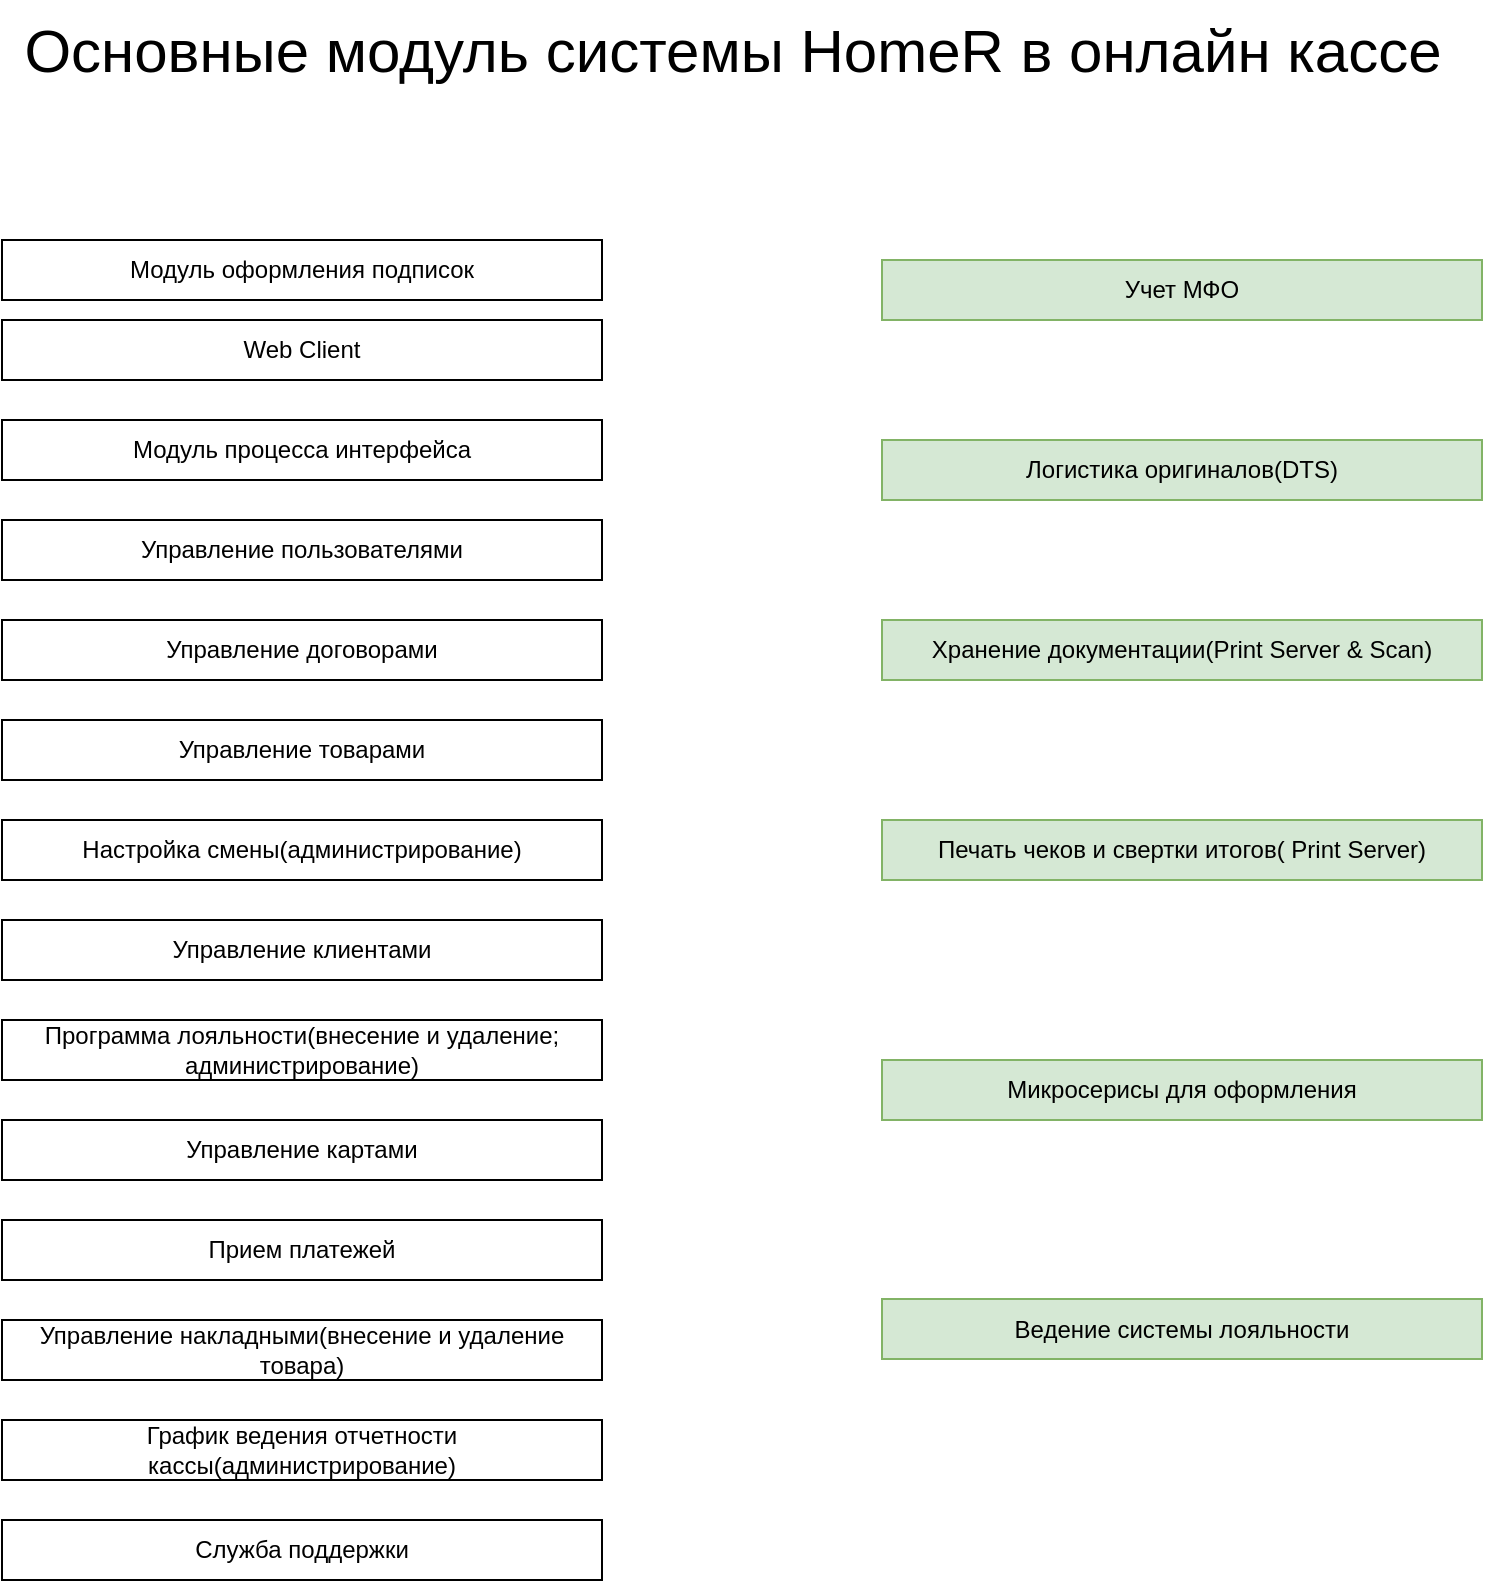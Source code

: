 <mxfile version="24.0.4" type="device" pages="2">
  <diagram id="prtHgNgQTEPvFCAcTncT" name="Page-1">
    <mxGraphModel dx="1500" dy="2080" grid="1" gridSize="10" guides="1" tooltips="1" connect="1" arrows="1" fold="1" page="1" pageScale="1" pageWidth="827" pageHeight="1169" math="0" shadow="0">
      <root>
        <mxCell id="0" />
        <mxCell id="1" parent="0" />
        <mxCell id="fTQ5BRiKCsdlucWEUwko-1" value="Логистика оригиналов(DTS)" style="rounded=0;whiteSpace=wrap;html=1;fillColor=#d5e8d4;strokeColor=#82b366;" vertex="1" parent="1">
          <mxGeometry x="480" y="140" width="300" height="30" as="geometry" />
        </mxCell>
        <mxCell id="fTQ5BRiKCsdlucWEUwko-2" value="Web Client" style="rounded=0;whiteSpace=wrap;html=1;" vertex="1" parent="1">
          <mxGeometry x="40" y="80" width="300" height="30" as="geometry" />
        </mxCell>
        <mxCell id="fTQ5BRiKCsdlucWEUwko-3" value="Модуль процесса интерфейса" style="rounded=0;whiteSpace=wrap;html=1;" vertex="1" parent="1">
          <mxGeometry x="40" y="130" width="300" height="30" as="geometry" />
        </mxCell>
        <mxCell id="fTQ5BRiKCsdlucWEUwko-4" value="Управление пользователями" style="rounded=0;whiteSpace=wrap;html=1;" vertex="1" parent="1">
          <mxGeometry x="40" y="180" width="300" height="30" as="geometry" />
        </mxCell>
        <mxCell id="fTQ5BRiKCsdlucWEUwko-5" value="Управление договорами" style="rounded=0;whiteSpace=wrap;html=1;" vertex="1" parent="1">
          <mxGeometry x="40" y="230" width="300" height="30" as="geometry" />
        </mxCell>
        <mxCell id="fTQ5BRiKCsdlucWEUwko-6" value="Управление товарами" style="rounded=0;whiteSpace=wrap;html=1;" vertex="1" parent="1">
          <mxGeometry x="40" y="280" width="300" height="30" as="geometry" />
        </mxCell>
        <mxCell id="fTQ5BRiKCsdlucWEUwko-7" value="Настройка смены(администрирование)" style="rounded=0;whiteSpace=wrap;html=1;" vertex="1" parent="1">
          <mxGeometry x="40" y="330" width="300" height="30" as="geometry" />
        </mxCell>
        <mxCell id="fTQ5BRiKCsdlucWEUwko-8" value="Управление клиентами" style="rounded=0;whiteSpace=wrap;html=1;" vertex="1" parent="1">
          <mxGeometry x="40" y="380" width="300" height="30" as="geometry" />
        </mxCell>
        <mxCell id="fTQ5BRiKCsdlucWEUwko-9" value="&lt;font style=&quot;font-size: 30px;&quot;&gt;Основные модуль системы HomeR в онлайн кассе&lt;/font&gt;" style="text;html=1;align=center;verticalAlign=middle;resizable=0;points=[];autosize=1;strokeColor=none;fillColor=none;" vertex="1" parent="1">
          <mxGeometry x="40" y="-80" width="730" height="50" as="geometry" />
        </mxCell>
        <mxCell id="fTQ5BRiKCsdlucWEUwko-10" value="Программа лояльности(внесение и удаление; администрирование)" style="rounded=0;whiteSpace=wrap;html=1;" vertex="1" parent="1">
          <mxGeometry x="40" y="430" width="300" height="30" as="geometry" />
        </mxCell>
        <mxCell id="fTQ5BRiKCsdlucWEUwko-11" value="Управление картами" style="rounded=0;whiteSpace=wrap;html=1;" vertex="1" parent="1">
          <mxGeometry x="40" y="480" width="300" height="30" as="geometry" />
        </mxCell>
        <mxCell id="fTQ5BRiKCsdlucWEUwko-12" value="Прием платежей" style="rounded=0;whiteSpace=wrap;html=1;" vertex="1" parent="1">
          <mxGeometry x="40" y="530" width="300" height="30" as="geometry" />
        </mxCell>
        <mxCell id="fTQ5BRiKCsdlucWEUwko-13" value="Управление накладными(внесение и удаление товара)" style="rounded=0;whiteSpace=wrap;html=1;" vertex="1" parent="1">
          <mxGeometry x="40" y="580" width="300" height="30" as="geometry" />
        </mxCell>
        <mxCell id="fTQ5BRiKCsdlucWEUwko-14" value="График ведения отчетности кассы(администрирование)" style="rounded=0;whiteSpace=wrap;html=1;" vertex="1" parent="1">
          <mxGeometry x="40" y="630" width="300" height="30" as="geometry" />
        </mxCell>
        <mxCell id="fTQ5BRiKCsdlucWEUwko-15" value="Служба поддержки" style="rounded=0;whiteSpace=wrap;html=1;" vertex="1" parent="1">
          <mxGeometry x="40" y="680" width="300" height="30" as="geometry" />
        </mxCell>
        <mxCell id="fTQ5BRiKCsdlucWEUwko-16" value="Модуль оформления подписок" style="rounded=0;whiteSpace=wrap;html=1;" vertex="1" parent="1">
          <mxGeometry x="40" y="40" width="300" height="30" as="geometry" />
        </mxCell>
        <mxCell id="fTQ5BRiKCsdlucWEUwko-17" value="Учет МФО" style="rounded=0;whiteSpace=wrap;html=1;fillColor=#d5e8d4;strokeColor=#82b366;" vertex="1" parent="1">
          <mxGeometry x="480" y="50" width="300" height="30" as="geometry" />
        </mxCell>
        <mxCell id="fTQ5BRiKCsdlucWEUwko-18" value="Хранение документации(Print Server &amp;amp; Scan)" style="rounded=0;whiteSpace=wrap;html=1;fillColor=#d5e8d4;strokeColor=#82b366;" vertex="1" parent="1">
          <mxGeometry x="480" y="230" width="300" height="30" as="geometry" />
        </mxCell>
        <mxCell id="fTQ5BRiKCsdlucWEUwko-19" value="Микросерисы для оформления" style="rounded=0;whiteSpace=wrap;html=1;fillColor=#d5e8d4;strokeColor=#82b366;" vertex="1" parent="1">
          <mxGeometry x="480" y="450" width="300" height="30" as="geometry" />
        </mxCell>
        <mxCell id="fTQ5BRiKCsdlucWEUwko-20" value="Печать чеков и свертки итогов( Print Server)" style="rounded=0;whiteSpace=wrap;html=1;fillColor=#d5e8d4;strokeColor=#82b366;" vertex="1" parent="1">
          <mxGeometry x="480" y="330" width="300" height="30" as="geometry" />
        </mxCell>
        <mxCell id="fTQ5BRiKCsdlucWEUwko-21" value="Ведение системы лояльности" style="rounded=0;whiteSpace=wrap;html=1;fillColor=#d5e8d4;strokeColor=#82b366;" vertex="1" parent="1">
          <mxGeometry x="480" y="569.5" width="300" height="30" as="geometry" />
        </mxCell>
      </root>
    </mxGraphModel>
  </diagram>
  <diagram id="Pq3zgJZYLH5eNS4M2BVL" name="Страница — 2">
    <mxGraphModel dx="1050" dy="1807" grid="1" gridSize="10" guides="1" tooltips="1" connect="1" arrows="1" fold="1" page="1" pageScale="1" pageWidth="827" pageHeight="1169" math="0" shadow="0">
      <root>
        <mxCell id="0" />
        <mxCell id="1" parent="0" />
        <mxCell id="7l5FA0j5jjMuPFOfa22k-1" value="" style="shape=folder;fontStyle=1;spacingTop=10;tabWidth=40;tabHeight=14;tabPosition=left;html=1;whiteSpace=wrap;" vertex="1" parent="1">
          <mxGeometry x="480" y="28" width="910" height="462" as="geometry" />
        </mxCell>
        <mxCell id="7l5FA0j5jjMuPFOfa22k-2" value="&lt;font style=&quot;font-size: 30px;&quot;&gt;Взаимодействие &lt;font style=&quot;font-size: 30px;&quot;&gt;модулей &lt;/font&gt;HomeR&lt;/font&gt;" style="text;html=1;align=center;verticalAlign=middle;resizable=0;points=[];autosize=1;strokeColor=none;fillColor=none;" vertex="1" parent="1">
          <mxGeometry x="290" y="-60" width="490" height="50" as="geometry" />
        </mxCell>
        <mxCell id="7l5FA0j5jjMuPFOfa22k-3" value="Campain Menagement" style="text;html=1;align=center;verticalAlign=middle;resizable=0;points=[];autosize=1;strokeColor=none;fillColor=none;fontStyle=1" vertex="1" parent="1">
          <mxGeometry x="30" y="28" width="140" height="30" as="geometry" />
        </mxCell>
        <mxCell id="7l5FA0j5jjMuPFOfa22k-4" value="Subcribe" style="text;html=1;align=center;verticalAlign=middle;resizable=0;points=[];autosize=1;strokeColor=none;fillColor=none;fontStyle=1" vertex="1" parent="1">
          <mxGeometry x="30" y="80" width="70" height="30" as="geometry" />
        </mxCell>
        <mxCell id="qd-akdCzJQSFdKzOFNLv-1" value="Product Menagement" style="text;html=1;align=center;verticalAlign=middle;resizable=0;points=[];autosize=1;strokeColor=none;fillColor=none;fontStyle=1" vertex="1" parent="1">
          <mxGeometry x="30" y="190" width="140" height="30" as="geometry" />
        </mxCell>
        <mxCell id="qd-akdCzJQSFdKzOFNLv-3" value="Administrator" style="text;html=1;align=center;verticalAlign=middle;resizable=0;points=[];autosize=1;strokeColor=none;fillColor=none;" vertex="1" parent="1">
          <mxGeometry x="110" y="58" width="90" height="30" as="geometry" />
        </mxCell>
        <mxCell id="qd-akdCzJQSFdKzOFNLv-4" value="" style="triangle;whiteSpace=wrap;html=1;" vertex="1" parent="1">
          <mxGeometry x="30" y="38" width="10" height="10" as="geometry" />
        </mxCell>
        <mxCell id="qd-akdCzJQSFdKzOFNLv-5" value="" style="triangle;whiteSpace=wrap;html=1;" vertex="1" parent="1">
          <mxGeometry x="30" y="90" width="10" height="10" as="geometry" />
        </mxCell>
        <mxCell id="qd-akdCzJQSFdKzOFNLv-6" value="" style="triangle;whiteSpace=wrap;html=1;" vertex="1" parent="1">
          <mxGeometry x="30" y="200" width="10" height="10" as="geometry" />
        </mxCell>
        <mxCell id="qd-akdCzJQSFdKzOFNLv-7" value="terms of Use" style="text;html=1;align=center;verticalAlign=middle;resizable=0;points=[];autosize=1;strokeColor=none;fillColor=none;" vertex="1" parent="1">
          <mxGeometry x="120" y="100" width="90" height="30" as="geometry" />
        </mxCell>
        <mxCell id="qd-akdCzJQSFdKzOFNLv-8" value="Web contract" style="text;html=1;align=center;verticalAlign=middle;resizable=0;points=[];autosize=1;strokeColor=none;fillColor=none;" vertex="1" parent="1">
          <mxGeometry x="120" y="120" width="90" height="30" as="geometry" />
        </mxCell>
        <mxCell id="qd-akdCzJQSFdKzOFNLv-10" value="Contract Organization - client" style="text;html=1;align=center;verticalAlign=middle;resizable=0;points=[];autosize=1;strokeColor=none;fillColor=none;" vertex="1" parent="1">
          <mxGeometry x="120" y="160" width="180" height="30" as="geometry" />
        </mxCell>
        <mxCell id="qd-akdCzJQSFdKzOFNLv-11" value="Document Movement(tracing)" style="text;html=1;align=center;verticalAlign=middle;resizable=0;points=[];autosize=1;strokeColor=none;fillColor=none;" vertex="1" parent="1">
          <mxGeometry x="120" y="140" width="180" height="30" as="geometry" />
        </mxCell>
        <mxCell id="VqbrtekdKOb59szJtxLM-1" value="Black List" style="text;html=1;align=center;verticalAlign=middle;resizable=0;points=[];autosize=1;strokeColor=none;fillColor=none;fontStyle=1" vertex="1" parent="1">
          <mxGeometry x="30" y="220" width="70" height="30" as="geometry" />
        </mxCell>
        <mxCell id="VqbrtekdKOb59szJtxLM-2" value="Events" style="text;html=1;align=center;verticalAlign=middle;resizable=0;points=[];autosize=1;strokeColor=none;fillColor=none;fontStyle=1" vertex="1" parent="1">
          <mxGeometry x="30" y="250" width="60" height="30" as="geometry" />
        </mxCell>
        <mxCell id="VqbrtekdKOb59szJtxLM-3" value="Client Centre" style="text;html=1;align=center;verticalAlign=middle;resizable=0;points=[];autosize=1;strokeColor=none;fillColor=none;fontStyle=1" vertex="1" parent="1">
          <mxGeometry x="30" y="280" width="90" height="30" as="geometry" />
        </mxCell>
        <mxCell id="VqbrtekdKOb59szJtxLM-4" value="&lt;b&gt;Financial&lt;/b&gt;" style="text;html=1;align=center;verticalAlign=middle;resizable=0;points=[];autosize=1;strokeColor=none;fillColor=none;" vertex="1" parent="1">
          <mxGeometry x="25" y="310" width="80" height="30" as="geometry" />
        </mxCell>
        <mxCell id="VqbrtekdKOb59szJtxLM-5" value="EOM for RD contract" style="text;html=1;align=center;verticalAlign=middle;resizable=0;points=[];autosize=1;strokeColor=none;fillColor=none;" vertex="1" parent="1">
          <mxGeometry x="120" y="330" width="130" height="30" as="geometry" />
        </mxCell>
        <mxCell id="VqbrtekdKOb59szJtxLM-6" value="Payment schedules" style="text;html=1;align=center;verticalAlign=middle;resizable=0;points=[];autosize=1;strokeColor=none;fillColor=none;" vertex="1" parent="1">
          <mxGeometry x="120" y="350" width="130" height="30" as="geometry" />
        </mxCell>
        <mxCell id="VqbrtekdKOb59szJtxLM-7" value="PayInOut" style="text;html=1;align=center;verticalAlign=middle;resizable=0;points=[];autosize=1;strokeColor=none;fillColor=none;" vertex="1" parent="1">
          <mxGeometry x="120" y="370" width="70" height="30" as="geometry" />
        </mxCell>
        <mxCell id="VqbrtekdKOb59szJtxLM-8" value="User management" style="text;html=1;align=center;verticalAlign=middle;resizable=0;points=[];autosize=1;strokeColor=none;fillColor=none;fontStyle=1" vertex="1" parent="1">
          <mxGeometry x="30" y="420" width="120" height="30" as="geometry" />
        </mxCell>
        <mxCell id="VqbrtekdKOb59szJtxLM-9" value="Register&amp;amp;Paramentization&amp;amp;Loadding" style="text;html=1;align=center;verticalAlign=middle;resizable=0;points=[];autosize=1;strokeColor=none;fillColor=none;fontStyle=1" vertex="1" parent="1">
          <mxGeometry x="30" y="450" width="220" height="30" as="geometry" />
        </mxCell>
        <mxCell id="VqbrtekdKOb59szJtxLM-10" value="Logging" style="text;html=1;align=center;verticalAlign=middle;resizable=0;points=[];autosize=1;strokeColor=none;fillColor=none;" vertex="1" parent="1">
          <mxGeometry x="150" y="480" width="70" height="30" as="geometry" />
        </mxCell>
        <mxCell id="VqbrtekdKOb59szJtxLM-11" value="Message server" style="text;html=1;align=center;verticalAlign=middle;resizable=0;points=[];autosize=1;strokeColor=none;fillColor=none;fontStyle=1" vertex="1" parent="1">
          <mxGeometry x="30" y="510" width="110" height="30" as="geometry" />
        </mxCell>
        <mxCell id="VqbrtekdKOb59szJtxLM-12" value="Print server" style="text;html=1;align=center;verticalAlign=middle;resizable=0;points=[];autosize=1;strokeColor=none;fillColor=none;fontStyle=1" vertex="1" parent="1">
          <mxGeometry x="35" y="540" width="80" height="30" as="geometry" />
        </mxCell>
        <mxCell id="VqbrtekdKOb59szJtxLM-13" value="Help Center" style="text;html=1;align=center;verticalAlign=middle;resizable=0;points=[];autosize=1;strokeColor=none;fillColor=none;fontStyle=1" vertex="1" parent="1">
          <mxGeometry x="30" y="570" width="90" height="30" as="geometry" />
        </mxCell>
        <mxCell id="VqbrtekdKOb59szJtxLM-14" value="" style="triangle;whiteSpace=wrap;html=1;" vertex="1" parent="1">
          <mxGeometry x="30" y="230" width="10" height="10" as="geometry" />
        </mxCell>
        <mxCell id="VqbrtekdKOb59szJtxLM-15" value="" style="triangle;whiteSpace=wrap;html=1;" vertex="1" parent="1">
          <mxGeometry x="30" y="260" width="10" height="10" as="geometry" />
        </mxCell>
        <mxCell id="VqbrtekdKOb59szJtxLM-16" value="" style="triangle;whiteSpace=wrap;html=1;" vertex="1" parent="1">
          <mxGeometry x="30" y="290" width="10" height="10" as="geometry" />
        </mxCell>
        <mxCell id="VqbrtekdKOb59szJtxLM-17" value="" style="triangle;whiteSpace=wrap;html=1;" vertex="1" parent="1">
          <mxGeometry x="30" y="320" width="10" height="10" as="geometry" />
        </mxCell>
        <mxCell id="VqbrtekdKOb59szJtxLM-18" value="" style="triangle;whiteSpace=wrap;html=1;" vertex="1" parent="1">
          <mxGeometry x="30" y="430" width="10" height="10" as="geometry" />
        </mxCell>
        <mxCell id="VqbrtekdKOb59szJtxLM-19" value="" style="triangle;whiteSpace=wrap;html=1;" vertex="1" parent="1">
          <mxGeometry x="30" y="460" width="10" height="10" as="geometry" />
        </mxCell>
        <mxCell id="VqbrtekdKOb59szJtxLM-20" value="" style="triangle;whiteSpace=wrap;html=1;" vertex="1" parent="1">
          <mxGeometry x="30" y="520" width="10" height="10" as="geometry" />
        </mxCell>
        <mxCell id="VqbrtekdKOb59szJtxLM-21" value="" style="triangle;whiteSpace=wrap;html=1;" vertex="1" parent="1">
          <mxGeometry x="30" y="550" width="10" height="10" as="geometry" />
        </mxCell>
        <mxCell id="VqbrtekdKOb59szJtxLM-22" value="" style="triangle;whiteSpace=wrap;html=1;" vertex="1" parent="1">
          <mxGeometry x="30" y="579.5" width="10" height="10" as="geometry" />
        </mxCell>
        <mxCell id="VqbrtekdKOb59szJtxLM-23" value="Web Prescoring" style="text;html=1;align=center;verticalAlign=middle;resizable=0;points=[];autosize=1;strokeColor=none;fillColor=none;fontStyle=1" vertex="1" parent="1">
          <mxGeometry x="30" y="600" width="110" height="30" as="geometry" />
        </mxCell>
        <mxCell id="VqbrtekdKOb59szJtxLM-24" value="Final Product" style="text;html=1;align=center;verticalAlign=middle;resizable=0;points=[];autosize=1;strokeColor=none;fillColor=none;fontStyle=1" vertex="1" parent="1">
          <mxGeometry x="30" y="630" width="90" height="30" as="geometry" />
        </mxCell>
        <mxCell id="VqbrtekdKOb59szJtxLM-25" value="Collection" style="text;html=1;align=center;verticalAlign=middle;resizable=0;points=[];autosize=1;strokeColor=none;fillColor=none;fontStyle=1" vertex="1" parent="1">
          <mxGeometry x="30" y="660" width="80" height="30" as="geometry" />
        </mxCell>
        <mxCell id="VqbrtekdKOb59szJtxLM-26" value="" style="triangle;whiteSpace=wrap;html=1;" vertex="1" parent="1">
          <mxGeometry x="30" y="610" width="10" height="10" as="geometry" />
        </mxCell>
        <mxCell id="VqbrtekdKOb59szJtxLM-27" value="" style="triangle;whiteSpace=wrap;html=1;" vertex="1" parent="1">
          <mxGeometry x="30" y="640" width="10" height="10" as="geometry" />
        </mxCell>
        <mxCell id="VqbrtekdKOb59szJtxLM-29" value="" style="triangle;whiteSpace=wrap;html=1;" vertex="1" parent="1">
          <mxGeometry x="30" y="670" width="10" height="10" as="geometry" />
        </mxCell>
        <mxCell id="VqbrtekdKOb59szJtxLM-31" value="" style="rounded=0;whiteSpace=wrap;html=1;direction=south;fillColor=#fff2cc;strokeColor=#d6b656;align=left;" vertex="1" parent="1">
          <mxGeometry x="520" y="190" width="250" height="230" as="geometry" />
        </mxCell>
        <mxCell id="VqbrtekdKOb59szJtxLM-32" value="Homer" style="rounded=0;whiteSpace=wrap;html=1;strokeWidth=2;fillColor=#fff2cc;strokeColor=#d6b656;" vertex="1" parent="1">
          <mxGeometry x="520" y="170" width="120" height="20" as="geometry" />
        </mxCell>
        <mxCell id="VqbrtekdKOb59szJtxLM-33" value="" style="image;aspect=fixed;perimeter=ellipsePerimeter;html=1;align=center;shadow=0;dashed=0;spacingTop=3;image=img/lib/active_directory/folder_open.svg;strokeWidth=2;" vertex="1" parent="1">
          <mxGeometry x="520" y="200" width="16" height="17.39" as="geometry" />
        </mxCell>
        <mxCell id="VqbrtekdKOb59szJtxLM-34" value="" style="image;aspect=fixed;perimeter=ellipsePerimeter;html=1;align=center;shadow=0;dashed=0;spacingTop=3;image=img/lib/active_directory/folder_open.svg;strokeWidth=2;" vertex="1" parent="1">
          <mxGeometry x="520" y="216.3" width="16" height="17.39" as="geometry" />
        </mxCell>
        <mxCell id="VqbrtekdKOb59szJtxLM-36" value="&lt;span style=&quot;font-weight: 700;&quot;&gt;&lt;font style=&quot;font-size: 9px;&quot;&gt;Campain Menagement&lt;/font&gt;&lt;/span&gt;" style="text;html=1;align=center;verticalAlign=middle;resizable=0;points=[];autosize=1;strokeColor=none;fillColor=none;strokeWidth=2;" vertex="1" parent="1">
          <mxGeometry x="525" y="193.7" width="120" height="30" as="geometry" />
        </mxCell>
        <mxCell id="VqbrtekdKOb59szJtxLM-37" value="&lt;font size=&quot;1&quot;&gt;&lt;b&gt;Subcribe&lt;/b&gt;&lt;/font&gt;" style="text;html=1;align=center;verticalAlign=middle;resizable=0;points=[];autosize=1;strokeColor=none;fillColor=none;strokeWidth=2;" vertex="1" parent="1">
          <mxGeometry x="525" y="210" width="70" height="30" as="geometry" />
        </mxCell>
        <mxCell id="VqbrtekdKOb59szJtxLM-38" value="&lt;span style=&quot;font-weight: 700;&quot;&gt;&lt;font style=&quot;font-size: 9px;&quot;&gt;Product Mgmt&lt;/font&gt;&lt;/span&gt;" style="text;html=1;align=center;verticalAlign=middle;resizable=0;points=[];autosize=1;strokeColor=none;fillColor=none;dashed=1;strokeWidth=2;" vertex="1" parent="1">
          <mxGeometry x="530" y="226.31" width="80" height="30" as="geometry" />
        </mxCell>
        <mxCell id="VqbrtekdKOb59szJtxLM-39" value="&lt;font size=&quot;1&quot;&gt;&lt;b&gt;Collection&lt;/b&gt;&lt;/font&gt;" style="text;html=1;align=center;verticalAlign=middle;resizable=0;points=[];autosize=1;strokeColor=none;fillColor=none;strokeWidth=2;" vertex="1" parent="1">
          <mxGeometry x="530" y="239.99" width="70" height="30" as="geometry" />
        </mxCell>
        <mxCell id="VqbrtekdKOb59szJtxLM-40" value="&lt;span style=&quot;font-weight: 700;&quot;&gt;&lt;font style=&quot;font-size: 9px;&quot;&gt;Events&lt;/font&gt;&lt;/span&gt;" style="text;html=1;align=center;verticalAlign=middle;resizable=0;points=[];autosize=1;strokeColor=none;fillColor=none;strokeWidth=2;" vertex="1" parent="1">
          <mxGeometry x="530" y="256.31" width="50" height="30" as="geometry" />
        </mxCell>
        <mxCell id="VqbrtekdKOb59szJtxLM-41" value="&lt;span style=&quot;font-weight: 700;&quot;&gt;&lt;font style=&quot;font-size: 9px;&quot;&gt;Client Centre&lt;/font&gt;&lt;/span&gt;" style="text;html=1;align=center;verticalAlign=middle;resizable=0;points=[];autosize=1;strokeColor=none;fillColor=none;strokeWidth=2;" vertex="1" parent="1">
          <mxGeometry x="525" y="282.61" width="80" height="30" as="geometry" />
        </mxCell>
        <mxCell id="VqbrtekdKOb59szJtxLM-42" value="&lt;span style=&quot;font-weight: 700;&quot;&gt;&lt;font style=&quot;font-size: 9px;&quot;&gt;Finacial&lt;/font&gt;&lt;/span&gt;" style="text;html=1;align=center;verticalAlign=middle;resizable=0;points=[];autosize=1;strokeColor=none;fillColor=none;strokeWidth=2;" vertex="1" parent="1">
          <mxGeometry x="530" y="270" width="60" height="30" as="geometry" />
        </mxCell>
        <mxCell id="VqbrtekdKOb59szJtxLM-43" value="&lt;font size=&quot;1&quot;&gt;&lt;b&gt;User Mgmt&lt;/b&gt;&lt;/font&gt;" style="text;html=1;align=center;verticalAlign=middle;resizable=0;points=[];autosize=1;strokeColor=none;fillColor=none;strokeWidth=2;" vertex="1" parent="1">
          <mxGeometry x="525" y="303.69" width="80" height="30" as="geometry" />
        </mxCell>
        <mxCell id="VqbrtekdKOb59szJtxLM-44" value="&lt;span style=&quot;font-weight: 700;&quot;&gt;&lt;font style=&quot;font-size: 9px;&quot;&gt;Rigister&amp;amp;Paramentization&lt;/font&gt;&lt;/span&gt;" style="text;html=1;align=center;verticalAlign=middle;resizable=0;points=[];autosize=1;strokeColor=none;fillColor=none;strokeWidth=2;" vertex="1" parent="1">
          <mxGeometry x="525" y="316.31" width="130" height="30" as="geometry" />
        </mxCell>
        <mxCell id="VqbrtekdKOb59szJtxLM-45" value="&lt;span style=&quot;font-weight: 700;&quot;&gt;&lt;font style=&quot;font-size: 9px;&quot;&gt;Message server&lt;/font&gt;&lt;/span&gt;" style="text;html=1;align=center;verticalAlign=middle;resizable=0;points=[];autosize=1;strokeColor=none;fillColor=none;strokeWidth=2;" vertex="1" parent="1">
          <mxGeometry x="525" y="330" width="90" height="30" as="geometry" />
        </mxCell>
        <mxCell id="VqbrtekdKOb59szJtxLM-46" value="&lt;span style=&quot;font-weight: 700;&quot;&gt;&lt;font style=&quot;font-size: 9px;&quot;&gt;Print server&lt;/font&gt;&lt;/span&gt;" style="text;html=1;align=center;verticalAlign=middle;resizable=0;points=[];autosize=1;strokeColor=none;fillColor=none;strokeWidth=2;" vertex="1" parent="1">
          <mxGeometry x="525" y="346.31" width="70" height="30" as="geometry" />
        </mxCell>
        <mxCell id="VqbrtekdKOb59szJtxLM-47" value="&lt;span style=&quot;font-weight: 700;&quot;&gt;&lt;font style=&quot;font-size: 9px;&quot;&gt;Help center&lt;/font&gt;&lt;/span&gt;" style="text;html=1;align=center;verticalAlign=middle;resizable=0;points=[];autosize=1;strokeColor=none;fillColor=none;strokeWidth=2;" vertex="1" parent="1">
          <mxGeometry x="525" y="357.39" width="70" height="30" as="geometry" />
        </mxCell>
        <mxCell id="VqbrtekdKOb59szJtxLM-48" value="&lt;span style=&quot;font-weight: 700;&quot;&gt;&lt;font style=&quot;font-size: 9px;&quot;&gt;Web Prescoring&lt;/font&gt;&lt;/span&gt;" style="text;html=1;align=center;verticalAlign=middle;resizable=0;points=[];autosize=1;strokeColor=none;fillColor=none;strokeWidth=2;" vertex="1" parent="1">
          <mxGeometry x="525" y="370.01" width="90" height="30" as="geometry" />
        </mxCell>
        <mxCell id="VqbrtekdKOb59szJtxLM-49" value="&lt;span style=&quot;font-weight: 700;&quot;&gt;&lt;font style=&quot;font-size: 9px;&quot;&gt;Final Product&lt;/font&gt;&lt;/span&gt;" style="text;html=1;align=center;verticalAlign=middle;resizable=0;points=[];autosize=1;strokeColor=none;fillColor=none;strokeWidth=2;container=0;" vertex="1" parent="1">
          <mxGeometry x="525" y="382.69" width="80" height="30" as="geometry" />
        </mxCell>
        <mxCell id="VqbrtekdKOb59szJtxLM-51" value="" style="image;aspect=fixed;perimeter=ellipsePerimeter;html=1;align=center;shadow=0;dashed=0;spacingTop=3;image=img/lib/active_directory/folder_open.svg;strokeWidth=2;" vertex="1" parent="1">
          <mxGeometry x="520" y="232.61" width="16" height="17.39" as="geometry" />
        </mxCell>
        <mxCell id="VqbrtekdKOb59szJtxLM-52" value="" style="image;aspect=fixed;perimeter=ellipsePerimeter;html=1;align=center;shadow=0;dashed=0;spacingTop=3;image=img/lib/active_directory/folder_open.svg;strokeWidth=2;" vertex="1" parent="1">
          <mxGeometry x="520" y="246.3" width="16" height="17.39" as="geometry" />
        </mxCell>
        <mxCell id="VqbrtekdKOb59szJtxLM-53" value="" style="image;aspect=fixed;perimeter=ellipsePerimeter;html=1;align=center;shadow=0;dashed=0;spacingTop=3;image=img/lib/active_directory/folder_open.svg;strokeWidth=2;" vertex="1" parent="1">
          <mxGeometry x="520" y="262.61" width="16" height="17.39" as="geometry" />
        </mxCell>
        <mxCell id="VqbrtekdKOb59szJtxLM-54" value="" style="image;aspect=fixed;perimeter=ellipsePerimeter;html=1;align=center;shadow=0;dashed=0;spacingTop=3;image=img/lib/active_directory/folder_open.svg;strokeWidth=2;" vertex="1" parent="1">
          <mxGeometry x="520" y="278.91" width="16" height="17.39" as="geometry" />
        </mxCell>
        <mxCell id="VqbrtekdKOb59szJtxLM-55" value="" style="image;aspect=fixed;perimeter=ellipsePerimeter;html=1;align=center;shadow=0;dashed=0;spacingTop=3;image=img/lib/active_directory/folder_open.svg;strokeWidth=2;" vertex="1" parent="1">
          <mxGeometry x="520" y="292.61" width="16" height="17.39" as="geometry" />
        </mxCell>
        <mxCell id="VqbrtekdKOb59szJtxLM-56" value="" style="image;aspect=fixed;perimeter=ellipsePerimeter;html=1;align=center;shadow=0;dashed=0;spacingTop=3;image=img/lib/active_directory/folder_open.svg;strokeWidth=2;" vertex="1" parent="1">
          <mxGeometry x="520" y="308.91" width="16" height="17.39" as="geometry" />
        </mxCell>
        <mxCell id="VqbrtekdKOb59szJtxLM-57" value="" style="image;aspect=fixed;perimeter=ellipsePerimeter;html=1;align=center;shadow=0;dashed=0;spacingTop=3;image=img/lib/active_directory/folder_open.svg;strokeWidth=2;" vertex="1" parent="1">
          <mxGeometry x="520" y="322.61" width="16" height="17.39" as="geometry" />
        </mxCell>
        <mxCell id="VqbrtekdKOb59szJtxLM-58" value="" style="image;aspect=fixed;perimeter=ellipsePerimeter;html=1;align=center;shadow=0;dashed=0;spacingTop=3;image=img/lib/active_directory/folder_open.svg;strokeWidth=2;" vertex="1" parent="1">
          <mxGeometry x="520" y="336.3" width="16" height="17.39" as="geometry" />
        </mxCell>
        <mxCell id="VqbrtekdKOb59szJtxLM-59" value="" style="image;aspect=fixed;perimeter=ellipsePerimeter;html=1;align=center;shadow=0;dashed=0;spacingTop=3;image=img/lib/active_directory/folder_open.svg;strokeWidth=2;" vertex="1" parent="1">
          <mxGeometry x="520" y="350" width="16" height="17.39" as="geometry" />
        </mxCell>
        <mxCell id="VqbrtekdKOb59szJtxLM-60" value="" style="image;aspect=fixed;perimeter=ellipsePerimeter;html=1;align=center;shadow=0;dashed=0;spacingTop=3;image=img/lib/active_directory/folder_open.svg;strokeWidth=2;" vertex="1" parent="1">
          <mxGeometry x="520" y="363.69" width="16" height="17.39" as="geometry" />
        </mxCell>
        <mxCell id="VqbrtekdKOb59szJtxLM-61" value="" style="image;aspect=fixed;perimeter=ellipsePerimeter;html=1;align=center;shadow=0;dashed=0;spacingTop=3;image=img/lib/active_directory/folder_open.svg;strokeWidth=2;" vertex="1" parent="1">
          <mxGeometry x="520" y="376.31" width="16" height="17.39" as="geometry" />
        </mxCell>
        <mxCell id="VqbrtekdKOb59szJtxLM-62" value="" style="image;aspect=fixed;perimeter=ellipsePerimeter;html=1;align=center;shadow=0;dashed=0;spacingTop=3;image=img/lib/active_directory/folder_open.svg;strokeWidth=2;" vertex="1" parent="1">
          <mxGeometry x="520" y="389" width="16" height="17.39" as="geometry" />
        </mxCell>
        <mxCell id="VqbrtekdKOb59szJtxLM-63" value="OSB" style="rounded=0;whiteSpace=wrap;html=1;direction=south;fillColor=#fff2cc;strokeColor=#d6b656;" vertex="1" parent="1">
          <mxGeometry x="860" y="50" width="60" height="290" as="geometry" />
        </mxCell>
        <mxCell id="VqbrtekdKOb59szJtxLM-64" value="" style="edgeStyle=elbowEdgeStyle;fontSize=12;html=1;endFill=0;startFill=0;endSize=6;startSize=6;dashed=1;dashPattern=1 4;endArrow=openThin;startArrow=openThin;rounded=0;exitX=0.75;exitY=0;exitDx=0;exitDy=0;" edge="1" parent="1" source="VqbrtekdKOb59szJtxLM-32">
          <mxGeometry width="160" relative="1" as="geometry">
            <mxPoint x="700" y="128.57" as="sourcePoint" />
            <mxPoint x="860" y="128.57" as="targetPoint" />
          </mxGeometry>
        </mxCell>
        <mxCell id="VqbrtekdKOb59szJtxLM-65" value="WS" style="edgeLabel;html=1;align=center;verticalAlign=middle;resizable=0;points=[];" vertex="1" connectable="0" parent="VqbrtekdKOb59szJtxLM-64">
          <mxGeometry x="0.339" y="5" relative="1" as="geometry">
            <mxPoint x="-1" as="offset" />
          </mxGeometry>
        </mxCell>
        <mxCell id="VqbrtekdKOb59szJtxLM-66" value="" style="points=[[0.25,0,0],[0.5,0,0],[0.75,0,0],[1,0.25,0],[1,0.5,0],[1,0.75,0],[0.75,1,0],[0.5,1,0],[0.25,1,0],[0,0.75,0],[0,0.5,0],[0,0.25,0]];shape=mxgraph.bpmn.task;whiteSpace=wrap;rectStyle=rounded;size=10;html=1;container=1;expand=0;collapsible=0;taskMarker=abstract;fontSize=9;fillColor=#fff2cc;strokeColor=#d6b656;" vertex="1" parent="1">
          <mxGeometry x="1000" y="70" width="160" height="50" as="geometry" />
        </mxCell>
        <mxCell id="VqbrtekdKOb59szJtxLM-77" value="" style="image;aspect=fixed;perimeter=ellipsePerimeter;html=1;align=center;shadow=0;dashed=0;spacingTop=3;image=img/lib/active_directory/folder_open.svg;strokeWidth=2;" vertex="1" parent="VqbrtekdKOb59szJtxLM-66">
          <mxGeometry x="12" y="2.61" width="16" height="17.39" as="geometry" />
        </mxCell>
        <mxCell id="VqbrtekdKOb59szJtxLM-78" value="" style="image;aspect=fixed;perimeter=ellipsePerimeter;html=1;align=center;shadow=0;dashed=0;spacingTop=3;image=img/lib/active_directory/folder_open.svg;strokeWidth=2;" vertex="1" parent="VqbrtekdKOb59szJtxLM-66">
          <mxGeometry x="12" y="32.61" width="16" height="17.39" as="geometry" />
        </mxCell>
        <mxCell id="VqbrtekdKOb59szJtxLM-81" value="+ CIF" style="text;html=1;align=center;verticalAlign=middle;resizable=0;points=[];autosize=1;strokeColor=none;fillColor=none;" vertex="1" parent="VqbrtekdKOb59szJtxLM-66">
          <mxGeometry x="20" y="-3.69" width="50" height="30" as="geometry" />
        </mxCell>
        <mxCell id="VqbrtekdKOb59szJtxLM-82" value="+ CIF-WS" style="text;html=1;align=center;verticalAlign=middle;resizable=0;points=[];autosize=1;strokeColor=none;fillColor=none;" vertex="1" parent="VqbrtekdKOb59szJtxLM-66">
          <mxGeometry x="18" y="26.31" width="80" height="30" as="geometry" />
        </mxCell>
        <mxCell id="VqbrtekdKOb59szJtxLM-67" value="" style="points=[[0.25,0,0],[0.5,0,0],[0.75,0,0],[1,0.25,0],[1,0.5,0],[1,0.75,0],[0.75,1,0],[0.5,1,0],[0.25,1,0],[0,0.75,0],[0,0.5,0],[0,0.25,0]];shape=mxgraph.bpmn.task;whiteSpace=wrap;rectStyle=rounded;size=10;html=1;container=1;expand=0;collapsible=0;taskMarker=abstract;fillColor=#fff2cc;strokeColor=#d6b656;" vertex="1" parent="1">
          <mxGeometry x="1000" y="160" width="160" height="50" as="geometry" />
        </mxCell>
        <mxCell id="VqbrtekdKOb59szJtxLM-79" value="" style="image;aspect=fixed;perimeter=ellipsePerimeter;html=1;align=center;shadow=0;dashed=0;spacingTop=3;image=img/lib/active_directory/folder_open.svg;strokeWidth=2;" vertex="1" parent="VqbrtekdKOb59szJtxLM-67">
          <mxGeometry x="12" y="1.421e-14" width="16" height="17.39" as="geometry" />
        </mxCell>
        <mxCell id="VqbrtekdKOb59szJtxLM-80" value="" style="image;aspect=fixed;perimeter=ellipsePerimeter;html=1;align=center;shadow=0;dashed=0;spacingTop=3;image=img/lib/active_directory/folder_open.svg;strokeWidth=2;" vertex="1" parent="VqbrtekdKOb59szJtxLM-67">
          <mxGeometry x="12" y="32.61" width="16" height="17.39" as="geometry" />
        </mxCell>
        <mxCell id="VqbrtekdKOb59szJtxLM-83" value="+ LAP" style="text;html=1;align=center;verticalAlign=middle;resizable=0;points=[];autosize=1;strokeColor=none;fillColor=none;" vertex="1" parent="VqbrtekdKOb59szJtxLM-67">
          <mxGeometry x="17" y="-6.3" width="60" height="30" as="geometry" />
        </mxCell>
        <mxCell id="VqbrtekdKOb59szJtxLM-84" value="+ LAP-WS" style="text;html=1;align=center;verticalAlign=middle;resizable=0;points=[];autosize=1;strokeColor=none;fillColor=none;" vertex="1" parent="VqbrtekdKOb59szJtxLM-67">
          <mxGeometry x="18" y="26.31" width="80" height="30" as="geometry" />
        </mxCell>
        <mxCell id="VqbrtekdKOb59szJtxLM-68" value="Cloud Server" style="points=[[0.25,0,0],[0.5,0,0],[0.75,0,0],[1,0.25,0],[1,0.5,0],[1,0.75,0],[0.75,1,0],[0.5,1,0],[0.25,1,0],[0,0.75,0],[0,0.5,0],[0,0.25,0]];shape=mxgraph.bpmn.task;whiteSpace=wrap;rectStyle=rounded;size=10;html=1;container=1;expand=0;collapsible=0;taskMarker=abstract;fillColor=#fff2cc;strokeColor=#d6b656;" vertex="1" parent="1">
          <mxGeometry x="1000" y="250" width="160" height="50" as="geometry" />
        </mxCell>
        <mxCell id="VqbrtekdKOb59szJtxLM-69" value="Print server" style="points=[[0.25,0,0],[0.5,0,0],[0.75,0,0],[1,0.25,0],[1,0.5,0],[1,0.75,0],[0.75,1,0],[0.5,1,0],[0.25,1,0],[0,0.75,0],[0,0.5,0],[0,0.25,0]];shape=mxgraph.bpmn.task;whiteSpace=wrap;rectStyle=rounded;size=10;html=1;container=1;expand=0;collapsible=0;taskMarker=abstract;fillColor=#fff2cc;strokeColor=#d6b656;" vertex="1" parent="1">
          <mxGeometry x="1000" y="340" width="160" height="50" as="geometry" />
        </mxCell>
        <mxCell id="VqbrtekdKOb59szJtxLM-71" value="CIF" style="rounded=0;whiteSpace=wrap;html=1;fillColor=#fff2cc;strokeColor=#d6b656;" vertex="1" parent="1">
          <mxGeometry x="1000" y="48" width="40" height="20" as="geometry" />
        </mxCell>
        <mxCell id="VqbrtekdKOb59szJtxLM-72" value="LAP" style="rounded=0;whiteSpace=wrap;html=1;fillColor=#fff2cc;strokeColor=#d6b656;" vertex="1" parent="1">
          <mxGeometry x="1000" y="140" width="40" height="20" as="geometry" />
        </mxCell>
        <mxCell id="VqbrtekdKOb59szJtxLM-85" value="" style="edgeStyle=elbowEdgeStyle;fontSize=12;html=1;endFill=0;startFill=0;endSize=6;startSize=6;dashed=1;dashPattern=1 4;endArrow=openThin;startArrow=openThin;rounded=0;exitX=0.337;exitY=-0.1;exitDx=0;exitDy=0;exitPerimeter=0;entryX=0;entryY=0.25;entryDx=0;entryDy=0;entryPerimeter=0;" edge="1" parent="1" source="VqbrtekdKOb59szJtxLM-63" target="VqbrtekdKOb59szJtxLM-67">
          <mxGeometry width="160" relative="1" as="geometry">
            <mxPoint x="790" y="137.74" as="sourcePoint" />
            <mxPoint x="1040" y="96.31" as="targetPoint" />
          </mxGeometry>
        </mxCell>
        <mxCell id="VqbrtekdKOb59szJtxLM-86" value="WS" style="edgeLabel;html=1;align=center;verticalAlign=middle;resizable=0;points=[];" vertex="1" connectable="0" parent="VqbrtekdKOb59szJtxLM-85">
          <mxGeometry x="0.339" y="5" relative="1" as="geometry">
            <mxPoint x="-1" as="offset" />
          </mxGeometry>
        </mxCell>
        <mxCell id="VqbrtekdKOb59szJtxLM-87" value="HTTP POST" style="endArrow=open;endSize=12;dashed=1;html=1;rounded=0;entryX=0.063;entryY=0.6;entryDx=0;entryDy=0;entryPerimeter=0;" edge="1" parent="1" target="VqbrtekdKOb59szJtxLM-69">
          <mxGeometry width="160" relative="1" as="geometry">
            <mxPoint x="770" y="370.01" as="sourcePoint" />
            <mxPoint x="930" y="370.01" as="targetPoint" />
          </mxGeometry>
        </mxCell>
        <mxCell id="VqbrtekdKOb59szJtxLM-88" value="HTTP POST" style="endArrow=open;endSize=12;dashed=1;html=1;rounded=0;exitX=0.794;exitY=-0.007;exitDx=0;exitDy=0;exitPerimeter=0;" edge="1" parent="1" source="VqbrtekdKOb59szJtxLM-63">
          <mxGeometry width="160" relative="1" as="geometry">
            <mxPoint x="920" y="299.01" as="sourcePoint" />
            <mxPoint x="1000" y="280" as="targetPoint" />
          </mxGeometry>
        </mxCell>
        <mxCell id="VqbrtekdKOb59szJtxLM-89" value="Use" style="endArrow=open;endSize=12;dashed=1;html=1;rounded=0;exitX=0.794;exitY=-0.007;exitDx=0;exitDy=0;exitPerimeter=0;" edge="1" parent="1">
          <mxGeometry width="160" relative="1" as="geometry">
            <mxPoint x="920" y="94.5" as="sourcePoint" />
            <mxPoint x="1000" y="94.5" as="targetPoint" />
          </mxGeometry>
        </mxCell>
      </root>
    </mxGraphModel>
  </diagram>
</mxfile>
